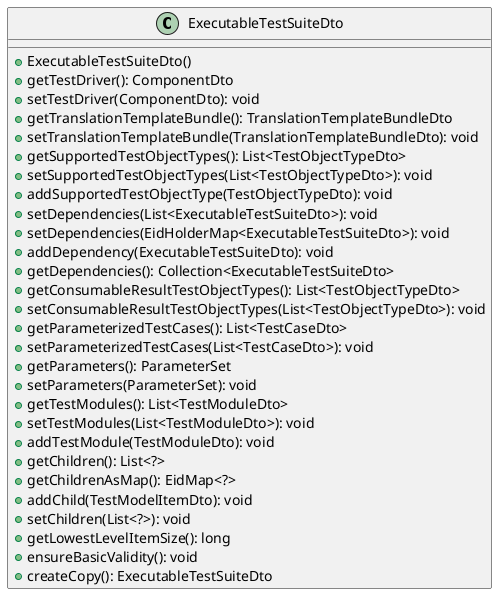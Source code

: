 @startuml

    class ExecutableTestSuiteDto [[ExecutableTestSuiteDto.html]] {
        +ExecutableTestSuiteDto()
        +getTestDriver(): ComponentDto
        +setTestDriver(ComponentDto): void
        +getTranslationTemplateBundle(): TranslationTemplateBundleDto
        +setTranslationTemplateBundle(TranslationTemplateBundleDto): void
        +getSupportedTestObjectTypes(): List<TestObjectTypeDto>
        +setSupportedTestObjectTypes(List<TestObjectTypeDto>): void
        +addSupportedTestObjectType(TestObjectTypeDto): void
        +setDependencies(List<ExecutableTestSuiteDto>): void
        +setDependencies(EidHolderMap<ExecutableTestSuiteDto>): void
        +addDependency(ExecutableTestSuiteDto): void
        +getDependencies(): Collection<ExecutableTestSuiteDto>
        +getConsumableResultTestObjectTypes(): List<TestObjectTypeDto>
        +setConsumableResultTestObjectTypes(List<TestObjectTypeDto>): void
        +getParameterizedTestCases(): List<TestCaseDto>
        +setParameterizedTestCases(List<TestCaseDto>): void
        +getParameters(): ParameterSet
        +setParameters(ParameterSet): void
        +getTestModules(): List<TestModuleDto>
        +setTestModules(List<TestModuleDto>): void
        +addTestModule(TestModuleDto): void
        +getChildren(): List<?>
        +getChildrenAsMap(): EidMap<?>
        +addChild(TestModelItemDto): void
        +setChildren(List<?>): void
        +getLowestLevelItemSize(): long
        +ensureBasicValidity(): void
        +createCopy(): ExecutableTestSuiteDto
    }

@enduml
